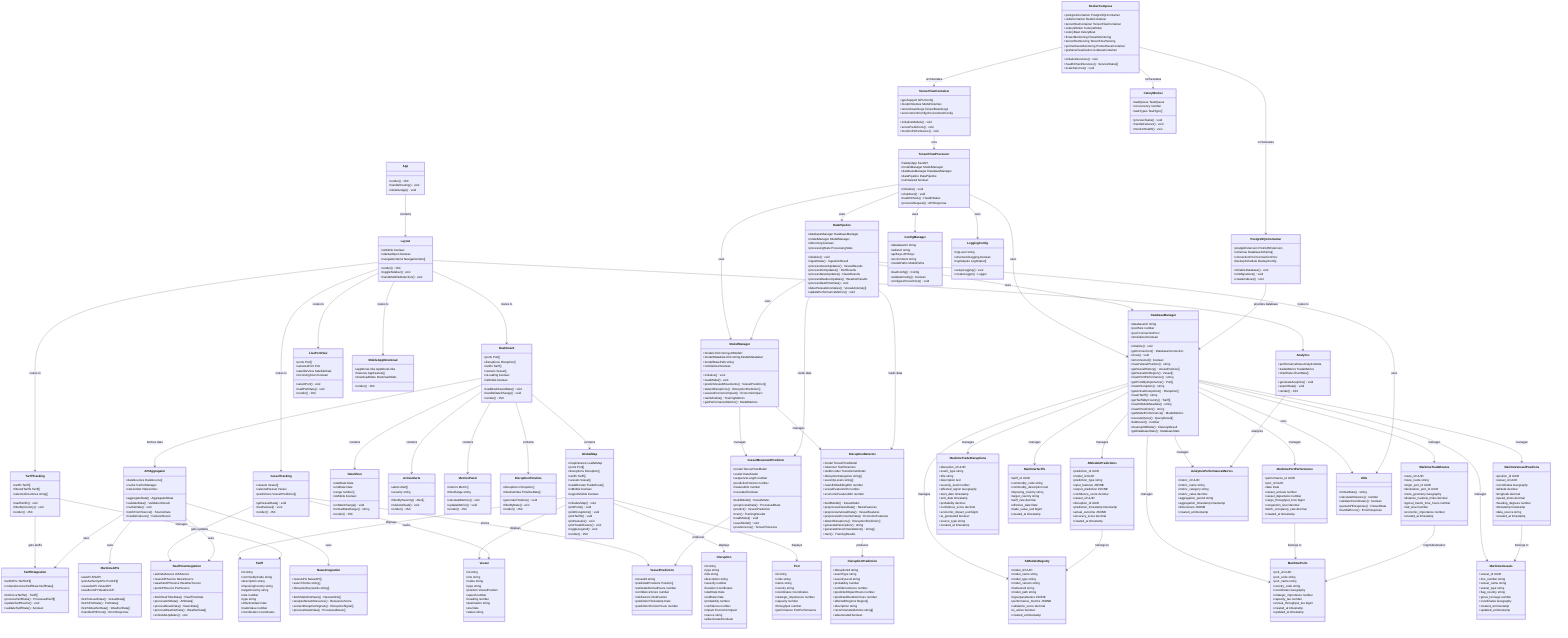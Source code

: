classDiagram
    %% ===============================
    %% REACT FRONTEND APPLICATION
    %% ===============================
    class App {
        +render() JSX
        +handleRouting() void
        +initializeApp() void
    }
    
    class Layout {
        +isMobile boolean
        +sidebarOpen boolean
        +navigationItems NavigationItem[]
        +render() JSX
        +toggleSidebar() void
        +handleMobileDetection() void
    }
    
    %% ===============================
    %% REACT PAGES LAYER
    %% ===============================
    class Dashboard {
        +ports Port[]
        +disruptions Disruption[]
        +tariffs Tariff[]
        +vessels Vessel[]
        +isLoading boolean
        +isMobile boolean
        +loadDashboardData() void
        +handleDateChange() void
        +render() JSX
    }
    
    class VesselTracking {
        +vessels Vessel[]
        +selectedVessel Vessel
        +predictions VesselPrediction[]
        +getVesselData() void
        +trackVessel() void
        +render() JSX
    }
    
    class TariffTracking {
        +tariffs Tariff[]
        +filteredTariffs Tariff[]
        +selectedCountries string[]
        +loadTariffs() void
        +filterByCountry() void
        +render() JSX
    }
    
    class Analytics {
        +performanceData AnalyticsData
        +tradeMetrics TradeMetrics
        +chartData ChartData[]
        +generateAnalytics() void
        +exportData() void
        +render() JSX
    }
    
    class LivePortView {
        +ports Port[]
        +selectedPort Port
        +satelliteView SatelliteData
        +isComingSoon boolean
        +selectPort() void
        +loadPortData() void
        +render() JSX
    }
    
    class MobileAppDownload {
        +appStoreLinks AppStoreLinks
        +features AppFeature[]
        +downloadStats DownloadStats
        +render() JSX
    }
    
    %% ===============================
    %% DASHBOARD COMPONENTS
    %% ===============================
    class GlobalMap {
        +mapInstance LeafletMap
        +ports Port[]
        +disruptions Disruption[]
        +tariffs Tariff[]
        +vessels Vessel[]
        +tradeRoutes TradeRoute[]
        +isMobile boolean
        +legendVisible boolean
        +initializeMap() void
        +plotPorts() void
        +plotDisruptions() void
        +plotTariffs() void
        +plotVessels() void
        +plotTradeRoutes() void
        +toggleLegend() void
        +render() JSX
    }
    
    class DateSlicer {
        +startDate Date
        +endDate Date
        +range number[]
        +isMobile boolean
        +onDateChange() void
        +formatDateRange() string
        +render() JSX
    }
    
    class ActiveAlerts {
        +alerts Alert[]
        +severity string
        +filterBySeverity() Alert[]
        +markAsRead() void
        +render() JSX
    }
    
    class MetricsPanel {
        +metrics Metric[]
        +timeRange string
        +calculateMetrics() void
        +updateMetrics() void
        +render() JSX
    }
    
    class DisruptionTimeline {
        +disruptions Disruption[]
        +timelineData TimelineData[]
        +generateTimeline() void
        +filterByDate() void
        +render() JSX
    }
    
    %% ===============================
    %% TENSORFLOW AI PROCESSING SYSTEM
    %% ===============================
    class TensorFlowProcessor {
        +fastApiApp FastAPI
        +modelManager ModelManager
        +databaseManager DatabaseManager
        +dataPipeline DataPipeline
        +isInitialized boolean
        +initialize() void
        +shutdown() void
        +healthCheck() HealthStatus
        +processRequest() APIResponse
    }
    
    class ModelManager {
        +models Dict~string,AIModel~
        +modelMetadata Dict~string,ModelMetadata~
        +modelBasePath string
        +isInitialized boolean
        +initialize() void
        +loadModel() void
        +predictVesselMovements() VesselPrediction[]
        +detectDisruptions() DisruptionPrediction[]
        +assessEconomicImpact() EconomicImpact
        +trainModels() TrainingMetrics
        +getPerformanceMetrics() ModelMetrics
    }
    
    class VesselMovementPredictor {
        +model TensorFlowModel
        +scaler DataScaler
        +sequenceLength number
        +predictionHorizon number
        +featureDim number
        +isLoaded boolean
        +buildModel() KerasModel
        +preprocessData() ProcessedData
        +predict() VesselPrediction
        +train() TrainingResults
        +loadModel() void
        +saveModel() void
        +positionLoss() TensorFlowLoss
    }
    
    class DisruptionDetector {
        +model TensorFlowModel
        +tokenizer TextTokenizer
        +textEncoder TransformerModel
        +disruptionCategories string[]
        +severityLevels string[]
        +newsEmbeddingDim number
        +vesselFeatureDim number
        +economicFeatureDim number
        +buildModel() KerasModel
        +preprocessNewsData() NewsFeatures
        +preprocessVesselData() VesselFeatures
        +preprocessEconomicData() EconomicFeatures
        +detectDisruptions() DisruptionPrediction[]
        +generateDescription() string
        +generateRecommendations() string[]
        +train() TrainingResults
    }
    
    class DataPipeline {
        +databaseManager DatabaseManager
        +modelManager ModelManager
        +isRunning boolean
        +processingStats ProcessingStats
        +initialize() void
        +ingestData() IngestionResult
        +processVesselUpdates() VesselResults
        +processPortUpdates() PortResults
        +processNewsUpdates() NewsResults
        +processWeatherUpdates() WeatherResults
        +processRealTimeData() void
        +detectVesselAnomalies() VesselAnomaly[]
        +updatePerformanceMetrics() void
    }
    
    %% ===============================
    %% POSTGRESQL DATABASE LAYER
    %% ===============================
    class DatabaseManager {
        +databaseUrl string
        +poolSize number
        +pool ConnectionPool
        +isInitialized boolean
        +initialize() void
        +getConnection() DatabaseConnection
        +close() void
        +isConnected() boolean
        +insertVesselPosition() string
        +getVesselHistory() VesselPosition[]
        +getVesselsInRegion() Vessel[]
        +insertPortPerformance() string
        +getPortsByImportance() Port[]
        +insertDisruption() string
        +getActiveDisruptions() Disruption[]
        +insertTariff() string
        +getTariffsByCountry() Tariff[]
        +insertModelMetadata() string
        +insertPrediction() string
        +getModelPerformance() ModelMetrics
        +executeQuery() QueryResult[]
        +bulkInsert() number
        +cleanupOldData() CleanupResult
        +getDatabaseStats() DatabaseStats
    }
    
    %% ===============================
    %% POSTGRESQL DATABASE SCHEMA
    %% ===============================
    class MaritimeVessels {
        +vessel_id UUID
        +imo_number string
        +vessel_name string
        +vessel_type string
        +flag_country string
        +gross_tonnage number
        +coordinates Geography
        +created_at timestamp
        +updated_at timestamp
    }
    
    class MaritimeVesselPositions {
        +position_id UUID
        +vessel_id UUID
        +coordinates Geography
        +latitude decimal
        +longitude decimal
        +speed_knots decimal
        +heading_degrees number
        +timestamp timestamp
        +data_source string
        +created_at timestamp
    }
    
    class MaritimePorts {
        +port_id UUID
        +port_code string
        +port_name string
        +country_code string
        +coordinates Geography
        +strategic_importance number
        +capacity_teu number
        +annual_throughput_teu bigint
        +created_at timestamp
        +updated_at timestamp
    }
    
    class MaritimePortPerformance {
        +performance_id UUID
        +port_id UUID
        +date Date
        +vessel_arrivals number
        +vessel_departures number
        +cargo_throughput_tons bigint
        +congestion_level decimal
        +berth_occupancy_rate decimal
        +created_at timestamp
    }
    
    class MaritimeTradeDisruptions {
        +disruption_id UUID
        +event_type string
        +title string
        +description text
        +severity_level number
        +affected_region Geography
        +start_date timestamp
        +end_date timestamp
        +probability decimal
        +confidence_score decimal
        +economic_impact_usd bigint
        +ai_generated boolean
        +source_type string
        +created_at timestamp
    }
    
    class MaritimeTariffs {
        +tariff_id UUID
        +commodity_code string
        +commodity_description text
        +imposing_country string
        +target_country string
        +tariff_rate decimal
        +effective_date Date
        +trade_value_usd bigint
        +created_at timestamp
    }
    
    class MaritimeTradeRoutes {
        +route_id UUID
        +route_name string
        +origin_port_id UUID
        +destination_port_id UUID
        +route_geometry Geography
        +distance_nautical_miles decimal
        +typical_transit_time_hours number
        +risk_level number
        +economic_importance number
        +created_at timestamp
    }
    
    class AIModelsRegistry {
        +model_id UUID
        +model_name string
        +model_type string
        +model_version string
        +framework string
        +model_path string
        +hyperparameters JSONB
        +performance_metrics JSONB
        +validation_score decimal
        +is_active boolean
        +created_at timestamp
    }
    
    class AIModelsPredictions {
        +prediction_id UUID
        +model_id UUID
        +prediction_type string
        +input_features JSONB
        +output_prediction JSONB
        +confidence_score decimal
        +vessel_id UUID
        +disruption_id UUID
        +prediction_timestamp timestamp
        +actual_outcome JSONB
        +accuracy_score decimal
        +created_at timestamp
    }
    
    class AnalyticsPerformanceMetrics {
        +metric_id UUID
        +metric_name string
        +metric_category string
        +metric_value decimal
        +aggregation_period string
        +aggregation_timestamp timestamp
        +dimensions JSONB
        +created_at timestamp
    }
    
    %% ===============================
    %% DATA MODELS AND ENTITIES
    %% ===============================
    class Port {
        +id string
        +code string
        +name string
        +country string
        +coordinates Coordinates
        +strategic_importance number
        +capacity number
        +throughput number
        +performance PortPerformance
    }
    
    class Vessel {
        +id string
        +imo string
        +name string
        +type string
        +position VesselPosition
        +speed number
        +heading number
        +destination string
        +eta Date
        +status string
    }
    
    class Disruption {
        +id string
        +type string
        +title string
        +description string
        +severity number
        +location Coordinates
        +startDate Date
        +endDate Date
        +probability number
        +confidence number
        +impact EconomicImpact
        +source string
        +aiGenerated boolean
    }
    
    class Tariff {
        +id string
        +commodityCode string
        +description string
        +imposingCountry string
        +targetCountry string
        +rate number
        +type string
        +effectiveDate Date
        +tradeValue number
        +coordinates Coordinates
    }
    
    class VesselPrediction {
        +vesselId string
        +predictedPositions Position[]
        +estimatedArrivalHours number
        +confidenceScore number
        +riskFactors RiskFactors
        +predictionTimestamp Date
        +predictionHorizonHours number
    }
    
    class DisruptionPrediction {
        +disruptionId string
        +eventType string
        +severityLevel string
        +probability number
        +confidenceScore number
        +predictedImpactHours number
        +predictedDurationHours number
        +affectedRegions Region[]
        +description string
        +recommendedActions string[]
        +aiGenerated boolean
    }
    
    %% ===============================
    %% API AND INTEGRATION LAYER
    %% ===============================
    class APIAggregator {
        +dataSources DataSource[]
        +cache CacheManager
        +rateLimiter RateLimiter
        +aggregateData() AggregatedData
        +validateData() ValidationResult
        +cacheData() void
        +fetchFromSource() SourceData
        +handleFailover() FailoverResult
    }
    
    class RealTimeIntegration {
        +aisDataSource AISSource
        +newsAPISource NewsSource
        +weatherAPISource WeatherSource
        +portAPISource PortSource
        +fetchRealTimeData() RealTimeData
        +processAISData() AISData[]
        +processNewsData() NewsData[]
        +processWeatherData() WeatherData[]
        +scheduleUpdates() void
    }
    
    class TariffIntegration {
        +tariffAPIs TariffAPI[]
        +comprehensiveTariffData TariffData[]
        +fetchLiveTariffs() Tariff[]
        +processTariffData() ProcessedTariff[]
        +updateTariffCache() void
        +validateTariffData() boolean
    }
    
    class NewsIntegration {
        +newsAPIs NewsAPI[]
        +searchTerms string[]
        +disruptionKeywords string[]
        +fetchMaritimeNews() NewsArticle[]
        +analyzeNewsRelevance() RelevanceScore
        +extractDisruptionSignals() DisruptionSignal[]
        +processNewsData() ProcessedNews[]
    }
    
    class MaritimeAPIs {
        +aisAPI AISAPI
        +portAuthorityAPIs PortAPI[]
        +vesselsAPI VesselAPI
        +weatherAPI WeatherAPI
        +fetchVesselData() VesselData[]
        +fetchPortData() PortData[]
        +fetchWeatherData() WeatherData[]
        +handleAPIErrors() ErrorResponse
    }
    
    %% ===============================
    %% DOCKER CONTAINER SERVICES
    %% ===============================
    class DockerCompose {
        +postgresContainer PostgreSQLContainer
        +redisContainer RedisContainer
        +tensorflowContainer TensorFlowContainer
        +celeryWorker CeleryWorker
        +celeryBeat CeleryBeat
        +flowerMonitoring FlowerMonitoring
        +tensorflowServing TensorFlowServing
        +prometheusMonitoring PrometheusContainer
        +grafanaVisualization GrafanaContainer
        +initializeServices() void
        +healthCheckServices() ServiceStatus[]
        +scaleServices() void
    }
    
    class PostgreSQLContainer {
        +postgisExtension PostGISExtension
        +schemas DatabaseSchema[]
        +connectionPool ConnectionPool
        +backupSchedule BackupConfig
        +initializeDatabase() void
        +runMigrations() void
        +createIndexes() void
    }
    
    class TensorFlowContainer {
        +gpuSupport GPUConfig
        +modelVolumes ModelVolumes
        +tensorboardLogs TensorBoardLogs
        +environmentConfig EnvironmentConfig
        +initializeModels() void
        +servePredictions() void
        +monitorPerformance() void
    }
    
    class CeleryWorker {
        +taskQueue TaskQueue
        +concurrency number
        +taskTypes TaskType[]
        +processTasks() void
        +handleFailures() void
        +monitorHealth() void
    }
    
    %% ===============================
    %% UTILITY AND HELPER CLASSES
    %% ===============================
    class Utils {
        +formatDate() string
        +calculateDistance() number
        +validateCoordinates() boolean
        +parseAPIResponse() ParsedData
        +handleErrors() ErrorResponse
    }
    
    class ConfigManager {
        +databaseUrl string
        +redisUrl string
        +apiKeys APIKeys
        +environment string
        +modelPaths ModelPaths
        +loadConfig() Config
        +validateConfig() boolean
        +configureTensorFlow() void
    }
    
    class LoggingConfig {
        +logLevel string
        +structuredLogging boolean
        +logOutputs LogOutput[]
        +setupLogging() void
        +createLogger() Logger
    }
    
    %% ===============================
    %% RELATIONSHIPS
    %% ===============================
    
    %% React Frontend Relationships
    App --> Layout : contains
    Layout --> Dashboard : routes to
    Layout --> VesselTracking : routes to
    Layout --> TariffTracking : routes to
    Layout --> Analytics : routes to
    Layout --> LivePortView : routes to
    Layout --> MobileAppDownload : routes to
    
    Dashboard --> GlobalMap : contains
    Dashboard --> DateSlicer : contains
    Dashboard --> ActiveAlerts : contains
    Dashboard --> MetricsPanel : contains
    Dashboard --> DisruptionTimeline : contains
    
    %% AI Processing System Relationships
    TensorFlowProcessor --> ModelManager : uses
    TensorFlowProcessor --> DatabaseManager : uses
    TensorFlowProcessor --> DataPipeline : uses
    
    ModelManager --> VesselMovementPredictor : manages
    ModelManager --> DisruptionDetector : manages
    
    DataPipeline --> DatabaseManager : uses
    DataPipeline --> ModelManager : uses
    
    %% Database Relationships
    DatabaseManager --> MaritimeVessels : manages
    DatabaseManager --> MaritimeVesselPositions : manages
    DatabaseManager --> MaritimePorts : manages
    DatabaseManager --> MaritimePortPerformance : manages
    DatabaseManager --> MaritimeTradeDisruptions : manages
    DatabaseManager --> MaritimeTariffs : manages
    DatabaseManager --> MaritimeTradeRoutes : manages
    DatabaseManager --> AIModelsRegistry : manages
    DatabaseManager --> AIModelsPredictions : manages
    DatabaseManager --> AnalyticsPerformanceMetrics : manages
    
    %% Database Foreign Key Relationships
    MaritimeVesselPositions --> MaritimeVessels : belongs to
    MaritimePortPerformance --> MaritimePorts : belongs to
    MaritimeTradeRoutes --> MaritimePorts : origin/destination
    AIModelsPredictions --> AIModelsRegistry : belongs to
    
    %% Data Model Relationships
    GlobalMap --> Port : displays
    GlobalMap --> Vessel : displays
    GlobalMap --> Disruption : displays
    GlobalMap --> Tariff : displays
    
    VesselTracking --> Vessel : tracks
    VesselTracking --> VesselPrediction : shows
    
    TariffTracking --> Tariff : manages
    
    Analytics --> AnalyticsPerformanceMetrics : analyzes
    
    %% API Integration Relationships
    Dashboard --> APIAggregator : fetches data
    VesselTracking --> RealTimeIntegration : gets updates
    TariffTracking --> TariffIntegration : gets tariffs
    
    APIAggregator --> RealTimeIntegration : uses
    APIAggregator --> TariffIntegration : uses
    APIAggregator --> NewsIntegration : uses
    APIAggregator --> MaritimeAPIs : uses
    
    %% AI Model Data Flow
    VesselMovementPredictor --> VesselPrediction : produces
    DisruptionDetector --> DisruptionPrediction : produces
    
    DataPipeline --> VesselMovementPredictor : feeds data
    DataPipeline --> DisruptionDetector : feeds data
    
    %% Docker Container Relationships
    DockerCompose --> PostgreSQLContainer : orchestrates
    DockerCompose --> TensorFlowContainer : orchestrates
    DockerCompose --> CeleryWorker : orchestrates
    
    TensorFlowContainer --> TensorFlowProcessor : runs
    PostgreSQLContainer --> DatabaseManager : provides database
    
    %% Utility Relationships
    TensorFlowProcessor --> ConfigManager : uses
    TensorFlowProcessor --> LoggingConfig : uses
    DatabaseManager --> Utils : uses
    DataPipeline --> Utils : uses